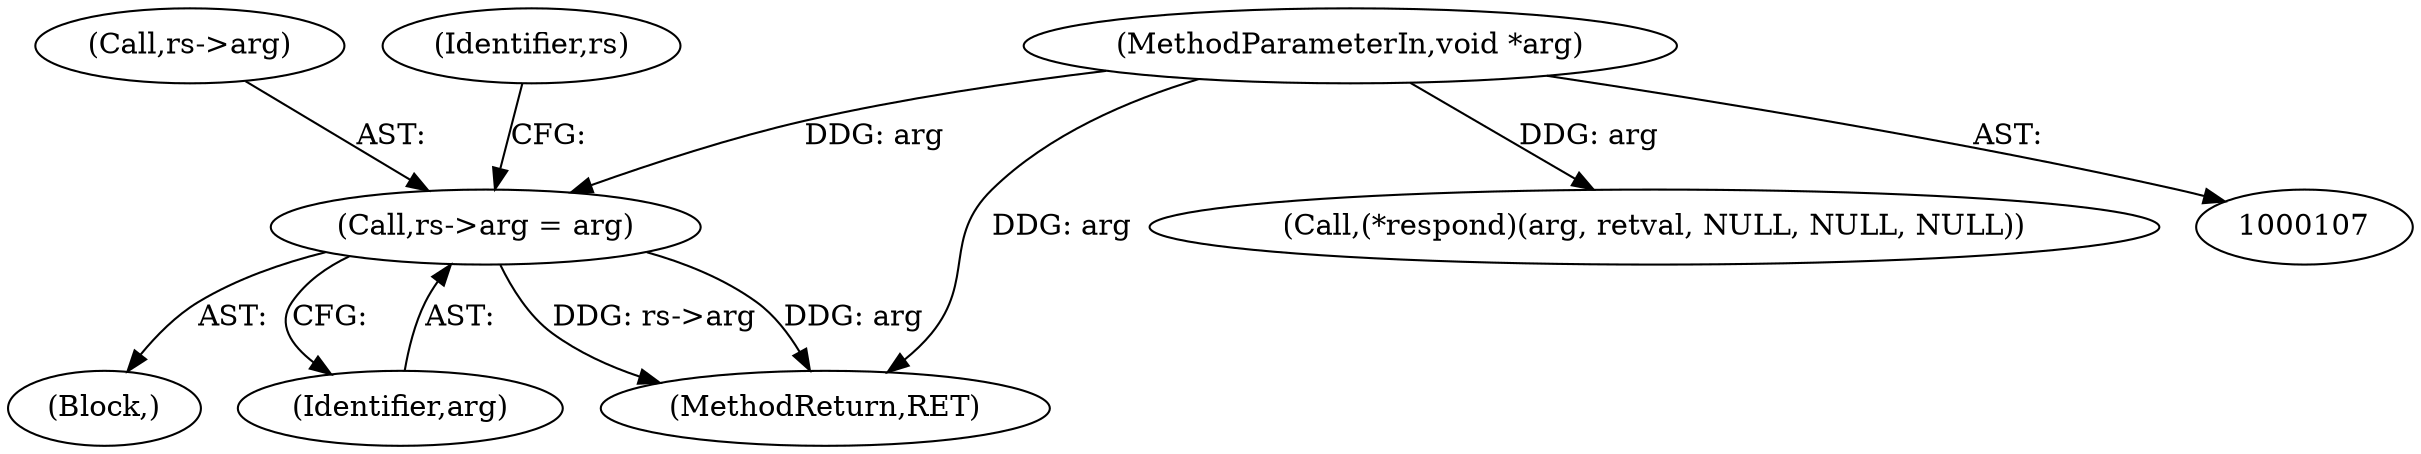 digraph "0_krb5_e3b5a5e5267818c97750b266df50b6a3d4649604_0@pointer" {
"1000237" [label="(Call,rs->arg = arg)"];
"1000117" [label="(MethodParameterIn,void *arg)"];
"1000118" [label="(Block,)"];
"1000305" [label="(Call,(*respond)(arg, retval, NULL, NULL, NULL))"];
"1000241" [label="(Identifier,arg)"];
"1000238" [label="(Call,rs->arg)"];
"1000237" [label="(Call,rs->arg = arg)"];
"1000311" [label="(MethodReturn,RET)"];
"1000244" [label="(Identifier,rs)"];
"1000117" [label="(MethodParameterIn,void *arg)"];
"1000237" -> "1000118"  [label="AST: "];
"1000237" -> "1000241"  [label="CFG: "];
"1000238" -> "1000237"  [label="AST: "];
"1000241" -> "1000237"  [label="AST: "];
"1000244" -> "1000237"  [label="CFG: "];
"1000237" -> "1000311"  [label="DDG: rs->arg"];
"1000237" -> "1000311"  [label="DDG: arg"];
"1000117" -> "1000237"  [label="DDG: arg"];
"1000117" -> "1000107"  [label="AST: "];
"1000117" -> "1000311"  [label="DDG: arg"];
"1000117" -> "1000305"  [label="DDG: arg"];
}
